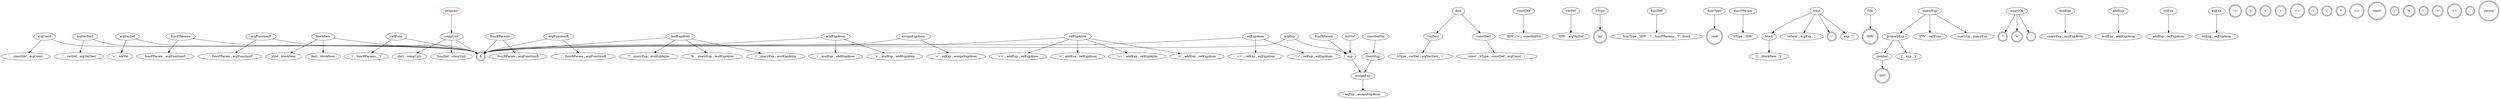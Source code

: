 // graph_grammar
digraph {
	program -> compUnit
	compUnit -> "funcDef , compUnit"
	compUnit -> "$"
	compUnit -> "decl , compUnit"
	decl -> varDecl
	decl -> constDecl
	constDecl -> "'const' , bType , constDef , argConst , ';'"
	argConst -> "',' , constDef , argConst"
	argConst -> "$"
	constDef -> "'IDN' , '=' , constInitVal"
	constInitVal -> constExp
	varDecl -> "bType , varDef , argVarDecl , ';'"
	argVarDecl -> "$"
	argVarDecl -> "',' , varDef , argVarDecl"
	varDef -> "'IDN' , argVarDef"
	argVarDef -> "$"
	argVarDef -> "'=' , initVal"
	initVal -> exp
	bType -> "'int'"
	funcDef -> "funcType , 'IDN' , '(' , funcFParams , ')' , block"
	funcType -> "'void'"
	funcFParams -> "$"
	funcFParams -> "funcFParam , argFunctionF"
	argFunctionF -> "$"
	argFunctionF -> "',' , funcFParam , argFunctionF"
	funcFParam -> "bType , 'IDN'"
	block -> "'{' , blockItem , '}'"
	blockItem -> "$"
	blockItem -> "decl , blockItem"
	blockItem -> "stmt , blockItem"
	stmt -> "'return' , argExp , ';'"
	stmt -> "';'"
	stmt -> "exp , ';'"
	stmt -> block
	argExp -> exp
	argExp -> "$"
	exp -> assignExp
	lVal -> "'IDN'"
	primaryExp -> number
	primaryExp -> "'(' , exp , ')'"
	number -> "'INT'"
	unaryOp -> "'!'"
	unaryOp -> "'+'"
	unaryOp -> "'-'"
	unaryExp -> "'IDN' , callFunc"
	unaryExp -> "unaryOp , unaryExp"
	unaryExp -> primaryExp
	callFunc -> "$"
	callFunc -> "'(' , funcRParams , ')'"
	funcRParams -> "funcRParam , argFunctionR"
	funcRParams -> "$"
	argFunctionR -> "$"
	argFunctionR -> "',' , funcRParam , argFunctionR"
	funcRParam -> exp
	mulExp -> "unaryExp , mulExpAtom"
	mulExpAtom -> "$"
	mulExpAtom -> "'*' , unaryExp , mulExpAtom"
	mulExpAtom -> "'%' , unaryExp , mulExpAtom"
	mulExpAtom -> "'/' , unaryExp , mulExpAtom"
	addExp -> "mulExp , addExpAtom"
	addExpAtom -> "'+' , mulExp , addExpAtom"
	addExpAtom -> "$"
	addExpAtom -> "'-' , mulExp , addExpAtom"
	relExp -> "addExp , relExpAtom"
	relExpAtom -> "'<' , addExp , relExpAtom"
	relExpAtom -> "'<=' , addExp , relExpAtom"
	relExpAtom -> "'>' , addExp , relExpAtom"
	relExpAtom -> "$"
	relExpAtom -> "'>=' , addExp , relExpAtom"
	eqExp -> "relExp , eqExpAtom"
	eqExpAtom -> "'!=' , relExp , eqExpAtom"
	eqExpAtom -> "$"
	eqExpAtom -> "'==' , relExp , eqExpAtom"
	assignExp -> "eqExp , assignExpAtom"
	assignExpAtom -> "'=' , eqExp , assignExpAtom"
	assignExpAtom -> "$"
	constExp -> assignExp
	program [color=red]
	"'!='" [shape=doublecircle]
	"'}'" [shape=doublecircle]
	"'<'" [shape=doublecircle]
	"'='" [shape=doublecircle]
	"'-'" [shape=doublecircle]
	"'<='" [shape=doublecircle]
	"$" [shape=doublecircle]
	"')'" [shape=doublecircle]
	"'{'" [shape=doublecircle]
	"'void'" [shape=doublecircle]
	"'*'" [shape=doublecircle]
	"'=='" [shape=doublecircle]
	"'const'" [shape=doublecircle]
	"'/'" [shape=doublecircle]
	"'IDN'" [shape=doublecircle]
	"'+'" [shape=doublecircle]
	"'!'" [shape=doublecircle]
	"'%'" [shape=doublecircle]
	"'('" [shape=doublecircle]
	"'int'" [shape=doublecircle]
	"'>'" [shape=doublecircle]
	"';'" [shape=doublecircle]
	"'>='" [shape=doublecircle]
	"'INT'" [shape=doublecircle]
	"','" [shape=doublecircle]
	"'return'" [shape=doublecircle]
}
